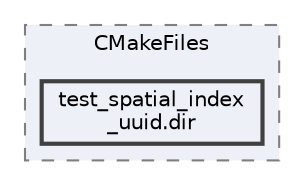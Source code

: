 digraph "/Users/yjack/GitHub/SimEvo/build/tests/cpp/CMakeFiles/test_spatial_index_uuid.dir"
{
 // LATEX_PDF_SIZE
  bgcolor="transparent";
  edge [fontname=Helvetica,fontsize=10,labelfontname=Helvetica,labelfontsize=10];
  node [fontname=Helvetica,fontsize=10,shape=box,height=0.2,width=0.4];
  compound=true
  subgraph clusterdir_f813fb270737c4ab4db259855988d420 {
    graph [ bgcolor="#edf0f7", pencolor="grey50", label="CMakeFiles", fontname=Helvetica,fontsize=10 style="filled,dashed", URL="dir_f813fb270737c4ab4db259855988d420.html",tooltip=""]
  dir_e1e90c1f63438d3c0481bfb0b095ad28 [label="test_spatial_index\l_uuid.dir", fillcolor="#edf0f7", color="grey25", style="filled,bold", URL="dir_e1e90c1f63438d3c0481bfb0b095ad28.html",tooltip=""];
  }
}
